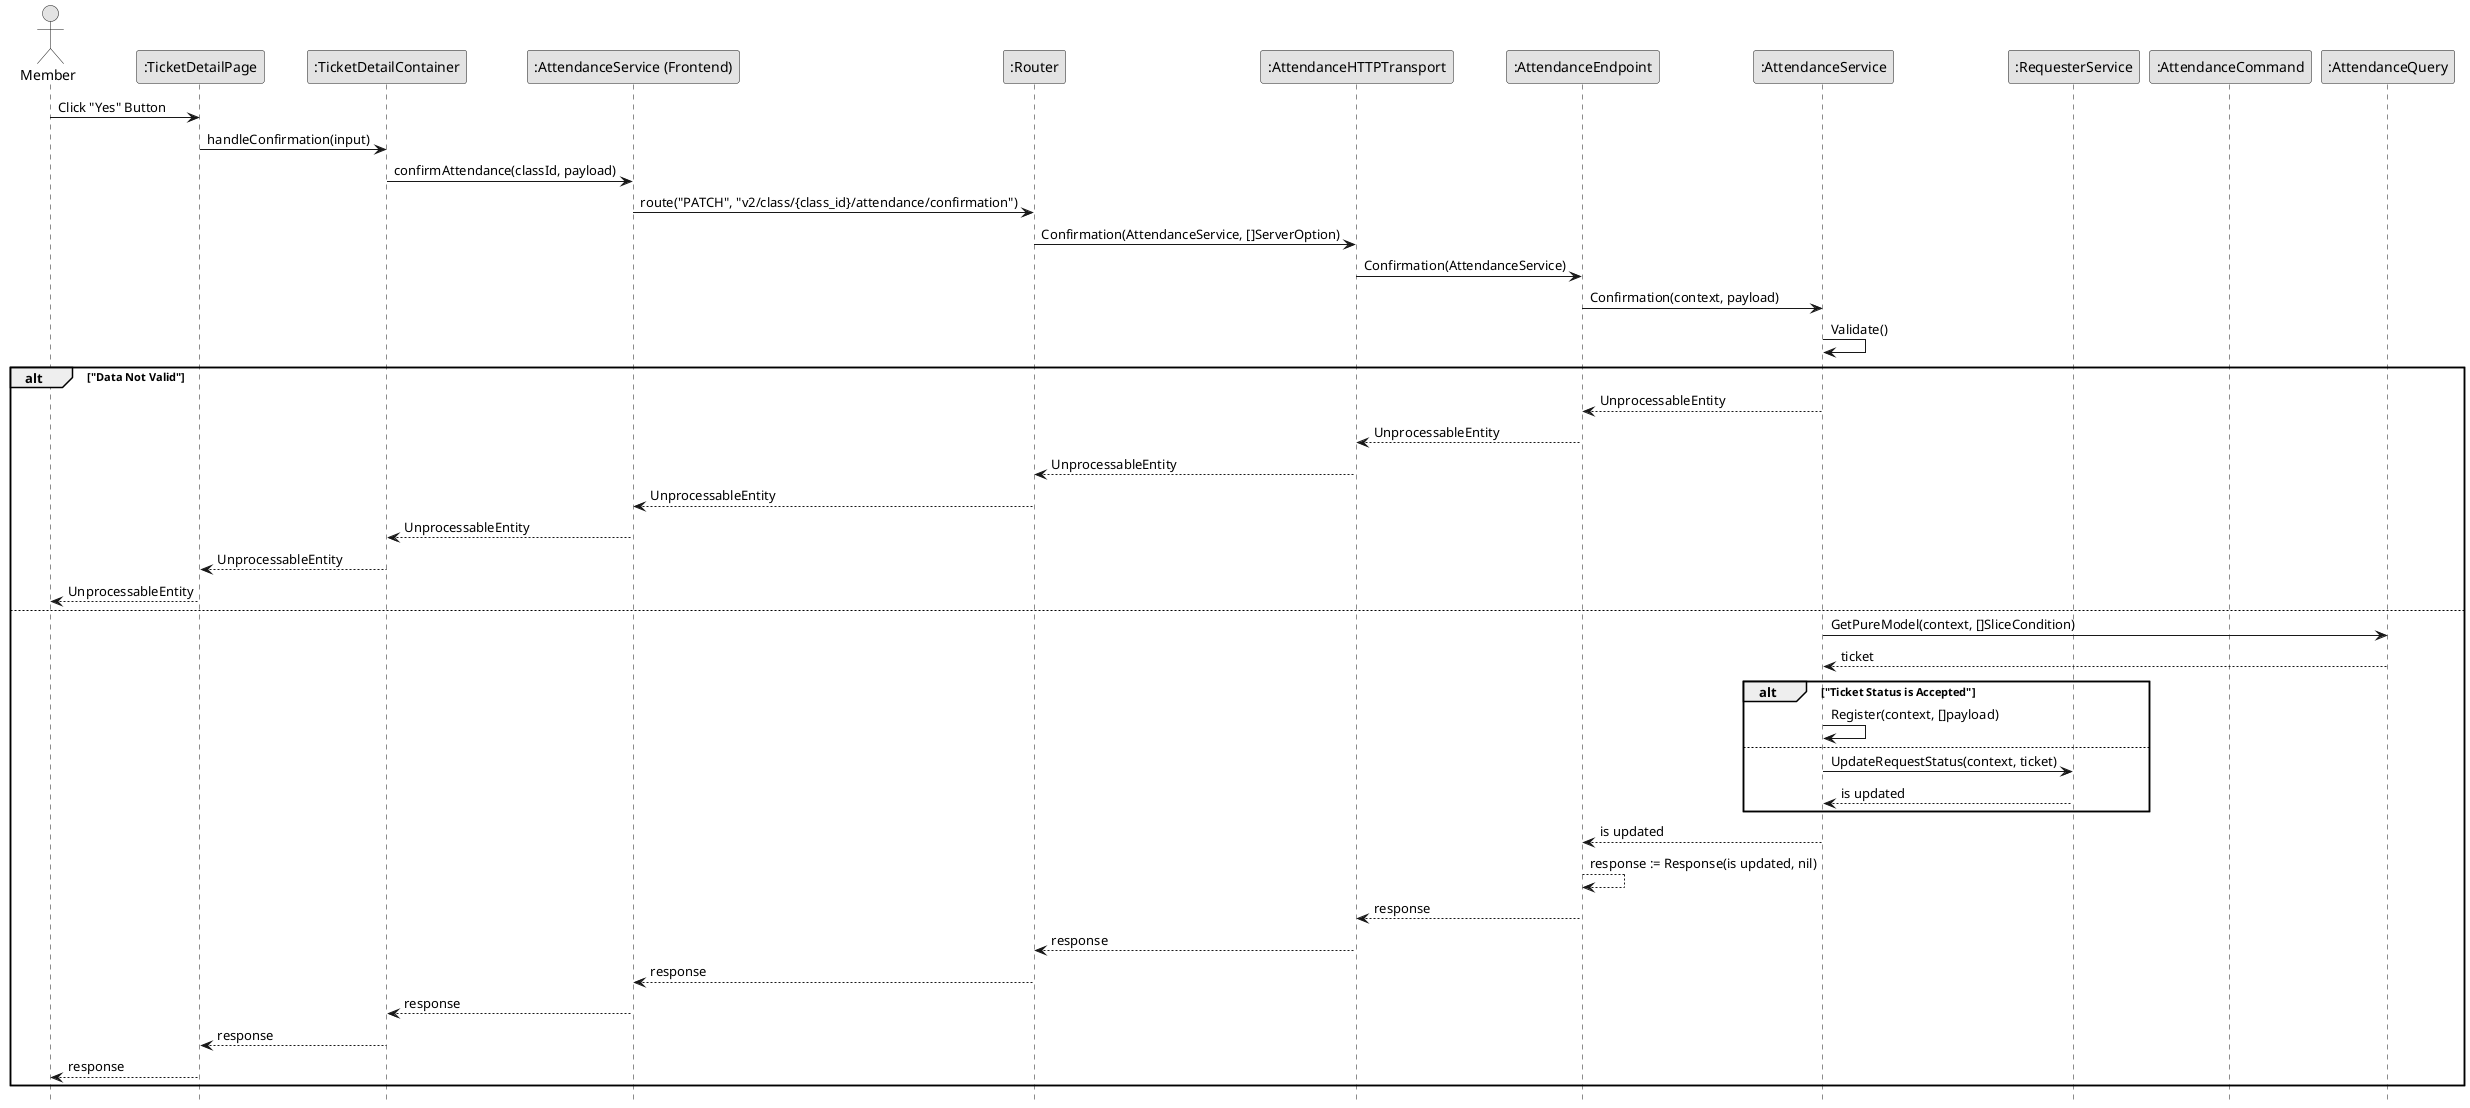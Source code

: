 @startuml ConfirmAttendance

skinparam Monochrome true
skinparam Shadowing false
hide footbox

actor Member
participant ":TicketDetailPage" as TicketDetailPage
participant ":TicketDetailContainer" as TicketDetailContainer
participant ":AttendanceService (Frontend)" as FEAttendanceService
participant ":Router" as Router
participant ":AttendanceHTTPTransport" as AttendanceHTTPTransport
participant ":AttendanceEndpoint" as AttendanceEndpoint
participant ":AttendanceService" as AttendanceService
participant ":RequesterService" as RequesterService
participant ":AttendanceCommand" as AttendanceCommand
participant ":AttendanceQuery" as AttendanceQuery

Member->TicketDetailPage: Click "Yes" Button
TicketDetailPage->TicketDetailContainer: handleConfirmation(input)
TicketDetailContainer->FEAttendanceService: confirmAttendance(classId, payload)
FEAttendanceService->Router: route("PATCH", "v2/class/{class_id}/attendance/confirmation")
Router->AttendanceHTTPTransport: Confirmation(AttendanceService, []ServerOption)
AttendanceHTTPTransport->AttendanceEndpoint: Confirmation(AttendanceService)
AttendanceEndpoint->AttendanceService: Confirmation(context, payload)
AttendanceService->AttendanceService: Validate()

alt "Data Not Valid"
    AttendanceService-->AttendanceEndpoint: UnprocessableEntity
    AttendanceEndpoint-->AttendanceHTTPTransport: UnprocessableEntity
    AttendanceHTTPTransport-->Router: UnprocessableEntity
    Router-->FEAttendanceService: UnprocessableEntity
    FEAttendanceService-->TicketDetailContainer: UnprocessableEntity
    TicketDetailContainer-->TicketDetailPage: UnprocessableEntity
    TicketDetailPage-->Member: UnprocessableEntity
else
    AttendanceService->AttendanceQuery: GetPureModel(context, []SliceCondition)
    AttendanceQuery-->AttendanceService: ticket

    alt "Ticket Status is Accepted"
        AttendanceService->AttendanceService: Register(context, []payload)
    else 
        AttendanceService->RequesterService: UpdateRequestStatus(context, ticket)
        RequesterService-->AttendanceService: is updated
    end 

    AttendanceService-->AttendanceEndpoint: is updated
    AttendanceEndpoint-->AttendanceEndpoint: response := Response(is updated, nil)
    AttendanceEndpoint-->AttendanceHTTPTransport: response
    AttendanceHTTPTransport-->Router: response
    Router-->FEAttendanceService: response
    FEAttendanceService-->TicketDetailContainer: response
    TicketDetailContainer-->TicketDetailPage: response
    TicketDetailPage-->Member: response
end

@enduml